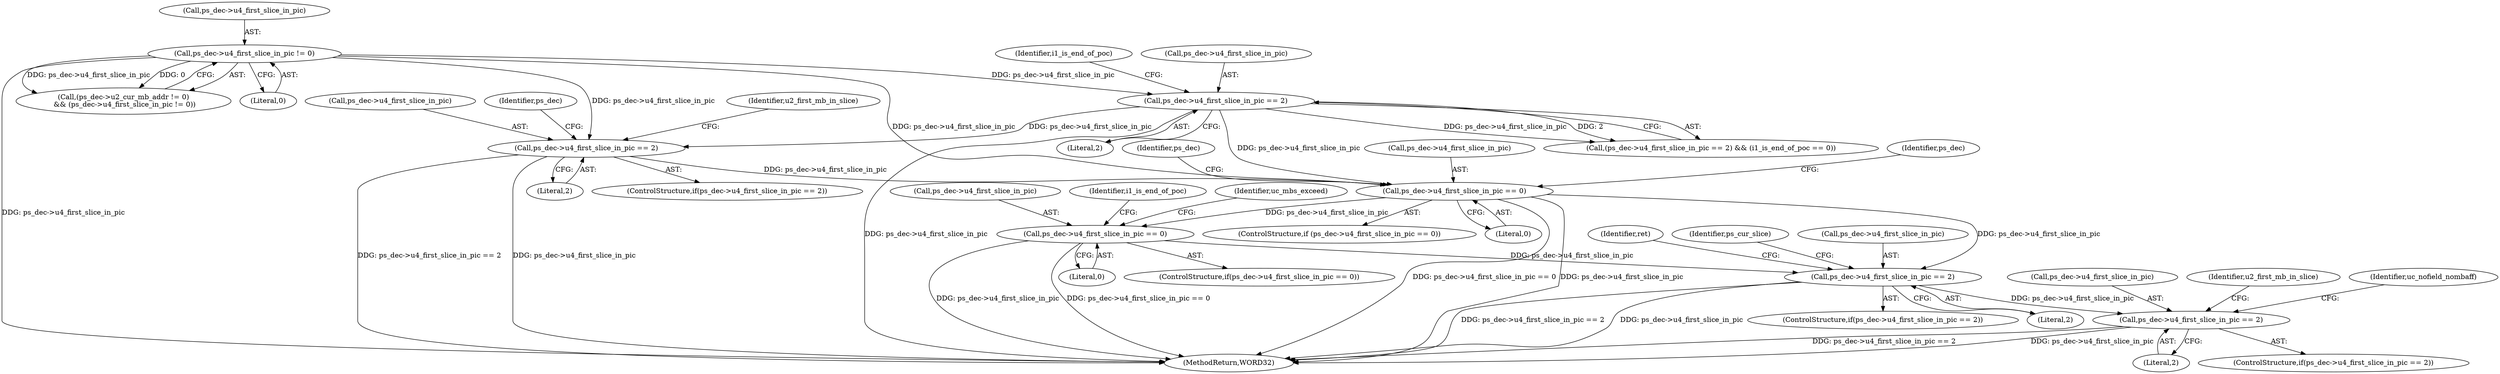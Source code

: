 digraph "0_Android_a78887bcffbc2995cf9ed72e0697acf560875e9e_2@pointer" {
"1001138" [label="(Call,ps_dec->u4_first_slice_in_pic == 0)"];
"1000897" [label="(Call,ps_dec->u4_first_slice_in_pic == 2)"];
"1000270" [label="(Call,ps_dec->u4_first_slice_in_pic != 0)"];
"1000767" [label="(Call,ps_dec->u4_first_slice_in_pic == 2)"];
"1001176" [label="(Call,ps_dec->u4_first_slice_in_pic == 0)"];
"1001339" [label="(Call,ps_dec->u4_first_slice_in_pic == 2)"];
"1001558" [label="(Call,ps_dec->u4_first_slice_in_pic == 2)"];
"1001142" [label="(Literal,0)"];
"1000773" [label="(Identifier,i1_is_end_of_poc)"];
"1000274" [label="(Literal,0)"];
"1001145" [label="(Identifier,ps_dec)"];
"1000264" [label="(Call,(ps_dec->u2_cur_mb_addr != 0)\n && (ps_dec->u4_first_slice_in_pic != 0))"];
"1000271" [label="(Call,ps_dec->u4_first_slice_in_pic)"];
"1001339" [label="(Call,ps_dec->u4_first_slice_in_pic == 2)"];
"1001149" [label="(Identifier,ps_dec)"];
"1001137" [label="(ControlStructure,if (ps_dec->u4_first_slice_in_pic == 0))"];
"1001139" [label="(Call,ps_dec->u4_first_slice_in_pic)"];
"1001138" [label="(Call,ps_dec->u4_first_slice_in_pic == 0)"];
"1002570" [label="(MethodReturn,WORD32)"];
"1000905" [label="(Identifier,u2_first_mb_in_slice)"];
"1001346" [label="(Identifier,ret)"];
"1001410" [label="(Identifier,ps_cur_slice)"];
"1001559" [label="(Call,ps_dec->u4_first_slice_in_pic)"];
"1000897" [label="(Call,ps_dec->u4_first_slice_in_pic == 2)"];
"1001562" [label="(Literal,2)"];
"1000768" [label="(Call,ps_dec->u4_first_slice_in_pic)"];
"1000767" [label="(Call,ps_dec->u4_first_slice_in_pic == 2)"];
"1001182" [label="(Identifier,uc_mbs_exceed)"];
"1001343" [label="(Literal,2)"];
"1001176" [label="(Call,ps_dec->u4_first_slice_in_pic == 0)"];
"1001566" [label="(Identifier,u2_first_mb_in_slice)"];
"1001186" [label="(Identifier,i1_is_end_of_poc)"];
"1001338" [label="(ControlStructure,if(ps_dec->u4_first_slice_in_pic == 2))"];
"1001700" [label="(Identifier,uc_nofield_nombaff)"];
"1001558" [label="(Call,ps_dec->u4_first_slice_in_pic == 2)"];
"1000270" [label="(Call,ps_dec->u4_first_slice_in_pic != 0)"];
"1000771" [label="(Literal,2)"];
"1001557" [label="(ControlStructure,if(ps_dec->u4_first_slice_in_pic == 2))"];
"1001180" [label="(Literal,0)"];
"1001340" [label="(Call,ps_dec->u4_first_slice_in_pic)"];
"1000898" [label="(Call,ps_dec->u4_first_slice_in_pic)"];
"1000901" [label="(Literal,2)"];
"1000896" [label="(ControlStructure,if(ps_dec->u4_first_slice_in_pic == 2))"];
"1001175" [label="(ControlStructure,if(ps_dec->u4_first_slice_in_pic == 0))"];
"1001177" [label="(Call,ps_dec->u4_first_slice_in_pic)"];
"1000966" [label="(Identifier,ps_dec)"];
"1000766" [label="(Call,(ps_dec->u4_first_slice_in_pic == 2) && (i1_is_end_of_poc == 0))"];
"1001138" -> "1001137"  [label="AST: "];
"1001138" -> "1001142"  [label="CFG: "];
"1001139" -> "1001138"  [label="AST: "];
"1001142" -> "1001138"  [label="AST: "];
"1001145" -> "1001138"  [label="CFG: "];
"1001149" -> "1001138"  [label="CFG: "];
"1001138" -> "1002570"  [label="DDG: ps_dec->u4_first_slice_in_pic"];
"1001138" -> "1002570"  [label="DDG: ps_dec->u4_first_slice_in_pic == 0"];
"1000897" -> "1001138"  [label="DDG: ps_dec->u4_first_slice_in_pic"];
"1000270" -> "1001138"  [label="DDG: ps_dec->u4_first_slice_in_pic"];
"1000767" -> "1001138"  [label="DDG: ps_dec->u4_first_slice_in_pic"];
"1001138" -> "1001176"  [label="DDG: ps_dec->u4_first_slice_in_pic"];
"1001138" -> "1001339"  [label="DDG: ps_dec->u4_first_slice_in_pic"];
"1000897" -> "1000896"  [label="AST: "];
"1000897" -> "1000901"  [label="CFG: "];
"1000898" -> "1000897"  [label="AST: "];
"1000901" -> "1000897"  [label="AST: "];
"1000905" -> "1000897"  [label="CFG: "];
"1000966" -> "1000897"  [label="CFG: "];
"1000897" -> "1002570"  [label="DDG: ps_dec->u4_first_slice_in_pic == 2"];
"1000897" -> "1002570"  [label="DDG: ps_dec->u4_first_slice_in_pic"];
"1000270" -> "1000897"  [label="DDG: ps_dec->u4_first_slice_in_pic"];
"1000767" -> "1000897"  [label="DDG: ps_dec->u4_first_slice_in_pic"];
"1000270" -> "1000264"  [label="AST: "];
"1000270" -> "1000274"  [label="CFG: "];
"1000271" -> "1000270"  [label="AST: "];
"1000274" -> "1000270"  [label="AST: "];
"1000264" -> "1000270"  [label="CFG: "];
"1000270" -> "1002570"  [label="DDG: ps_dec->u4_first_slice_in_pic"];
"1000270" -> "1000264"  [label="DDG: ps_dec->u4_first_slice_in_pic"];
"1000270" -> "1000264"  [label="DDG: 0"];
"1000270" -> "1000767"  [label="DDG: ps_dec->u4_first_slice_in_pic"];
"1000767" -> "1000766"  [label="AST: "];
"1000767" -> "1000771"  [label="CFG: "];
"1000768" -> "1000767"  [label="AST: "];
"1000771" -> "1000767"  [label="AST: "];
"1000773" -> "1000767"  [label="CFG: "];
"1000766" -> "1000767"  [label="CFG: "];
"1000767" -> "1002570"  [label="DDG: ps_dec->u4_first_slice_in_pic"];
"1000767" -> "1000766"  [label="DDG: ps_dec->u4_first_slice_in_pic"];
"1000767" -> "1000766"  [label="DDG: 2"];
"1001176" -> "1001175"  [label="AST: "];
"1001176" -> "1001180"  [label="CFG: "];
"1001177" -> "1001176"  [label="AST: "];
"1001180" -> "1001176"  [label="AST: "];
"1001182" -> "1001176"  [label="CFG: "];
"1001186" -> "1001176"  [label="CFG: "];
"1001176" -> "1002570"  [label="DDG: ps_dec->u4_first_slice_in_pic == 0"];
"1001176" -> "1002570"  [label="DDG: ps_dec->u4_first_slice_in_pic"];
"1001176" -> "1001339"  [label="DDG: ps_dec->u4_first_slice_in_pic"];
"1001339" -> "1001338"  [label="AST: "];
"1001339" -> "1001343"  [label="CFG: "];
"1001340" -> "1001339"  [label="AST: "];
"1001343" -> "1001339"  [label="AST: "];
"1001346" -> "1001339"  [label="CFG: "];
"1001410" -> "1001339"  [label="CFG: "];
"1001339" -> "1002570"  [label="DDG: ps_dec->u4_first_slice_in_pic == 2"];
"1001339" -> "1002570"  [label="DDG: ps_dec->u4_first_slice_in_pic"];
"1001339" -> "1001558"  [label="DDG: ps_dec->u4_first_slice_in_pic"];
"1001558" -> "1001557"  [label="AST: "];
"1001558" -> "1001562"  [label="CFG: "];
"1001559" -> "1001558"  [label="AST: "];
"1001562" -> "1001558"  [label="AST: "];
"1001566" -> "1001558"  [label="CFG: "];
"1001700" -> "1001558"  [label="CFG: "];
"1001558" -> "1002570"  [label="DDG: ps_dec->u4_first_slice_in_pic == 2"];
"1001558" -> "1002570"  [label="DDG: ps_dec->u4_first_slice_in_pic"];
}
